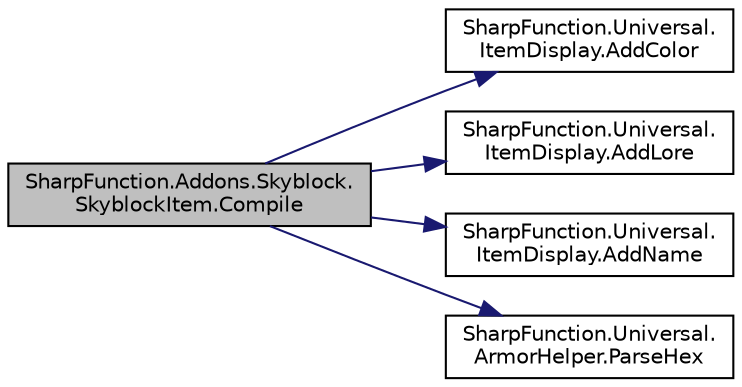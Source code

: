 digraph "SharpFunction.Addons.Skyblock.SkyblockItem.Compile"
{
 // LATEX_PDF_SIZE
  edge [fontname="Helvetica",fontsize="10",labelfontname="Helvetica",labelfontsize="10"];
  node [fontname="Helvetica",fontsize="10",shape=record];
  rankdir="LR";
  Node1 [label="SharpFunction.Addons.Skyblock.\lSkyblockItem.Compile",height=0.2,width=0.4,color="black", fillcolor="grey75", style="filled", fontcolor="black",tooltip="Compile the skyblock item give command"];
  Node1 -> Node2 [color="midnightblue",fontsize="10",style="solid",fontname="Helvetica"];
  Node2 [label="SharpFunction.Universal.\lItemDisplay.AddColor",height=0.2,width=0.4,color="black", fillcolor="white", style="filled",URL="$class_sharp_function_1_1_universal_1_1_item_display.html#a525da169b7aca9991d44846004c4188a",tooltip="Adds color to leather item"];
  Node1 -> Node3 [color="midnightblue",fontsize="10",style="solid",fontname="Helvetica"];
  Node3 [label="SharpFunction.Universal.\lItemDisplay.AddLore",height=0.2,width=0.4,color="black", fillcolor="white", style="filled",URL="$class_sharp_function_1_1_universal_1_1_item_display.html#a08137dd575139a74281c3a25efb0df8d",tooltip="Adds a lore for item's display"];
  Node1 -> Node4 [color="midnightblue",fontsize="10",style="solid",fontname="Helvetica"];
  Node4 [label="SharpFunction.Universal.\lItemDisplay.AddName",height=0.2,width=0.4,color="black", fillcolor="white", style="filled",URL="$class_sharp_function_1_1_universal_1_1_item_display.html#aa8517ef2a39604ba3a2e9bbf2a7eacec",tooltip="Adds a name for item's display"];
  Node1 -> Node5 [color="midnightblue",fontsize="10",style="solid",fontname="Helvetica"];
  Node5 [label="SharpFunction.Universal.\lArmorHelper.ParseHex",height=0.2,width=0.4,color="black", fillcolor="white", style="filled",URL="$class_sharp_function_1_1_universal_1_1_armor_helper.html#a4dc1c5f2117dd8e512cf8c9c84393138",tooltip="Parses the hex to int"];
}
